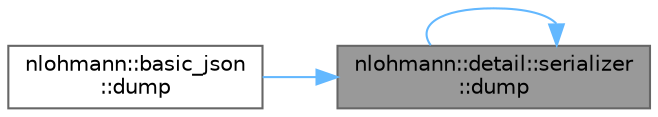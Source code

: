 digraph "nlohmann::detail::serializer::dump"
{
 // LATEX_PDF_SIZE
  bgcolor="transparent";
  edge [fontname=Helvetica,fontsize=10,labelfontname=Helvetica,labelfontsize=10];
  node [fontname=Helvetica,fontsize=10,shape=box,height=0.2,width=0.4];
  rankdir="RL";
  Node1 [label="nlohmann::detail::serializer\l::dump",height=0.2,width=0.4,color="gray40", fillcolor="grey60", style="filled", fontcolor="black",tooltip="internal implementation of the serialization function"];
  Node1 -> Node1 [dir="back",color="steelblue1",style="solid"];
  Node1 -> Node2 [dir="back",color="steelblue1",style="solid"];
  Node2 [label="nlohmann::basic_json\l::dump",height=0.2,width=0.4,color="grey40", fillcolor="white", style="filled",URL="$a01659.html#a476756fb08e7f2416aad116d137977f4",tooltip="serialization"];
}
